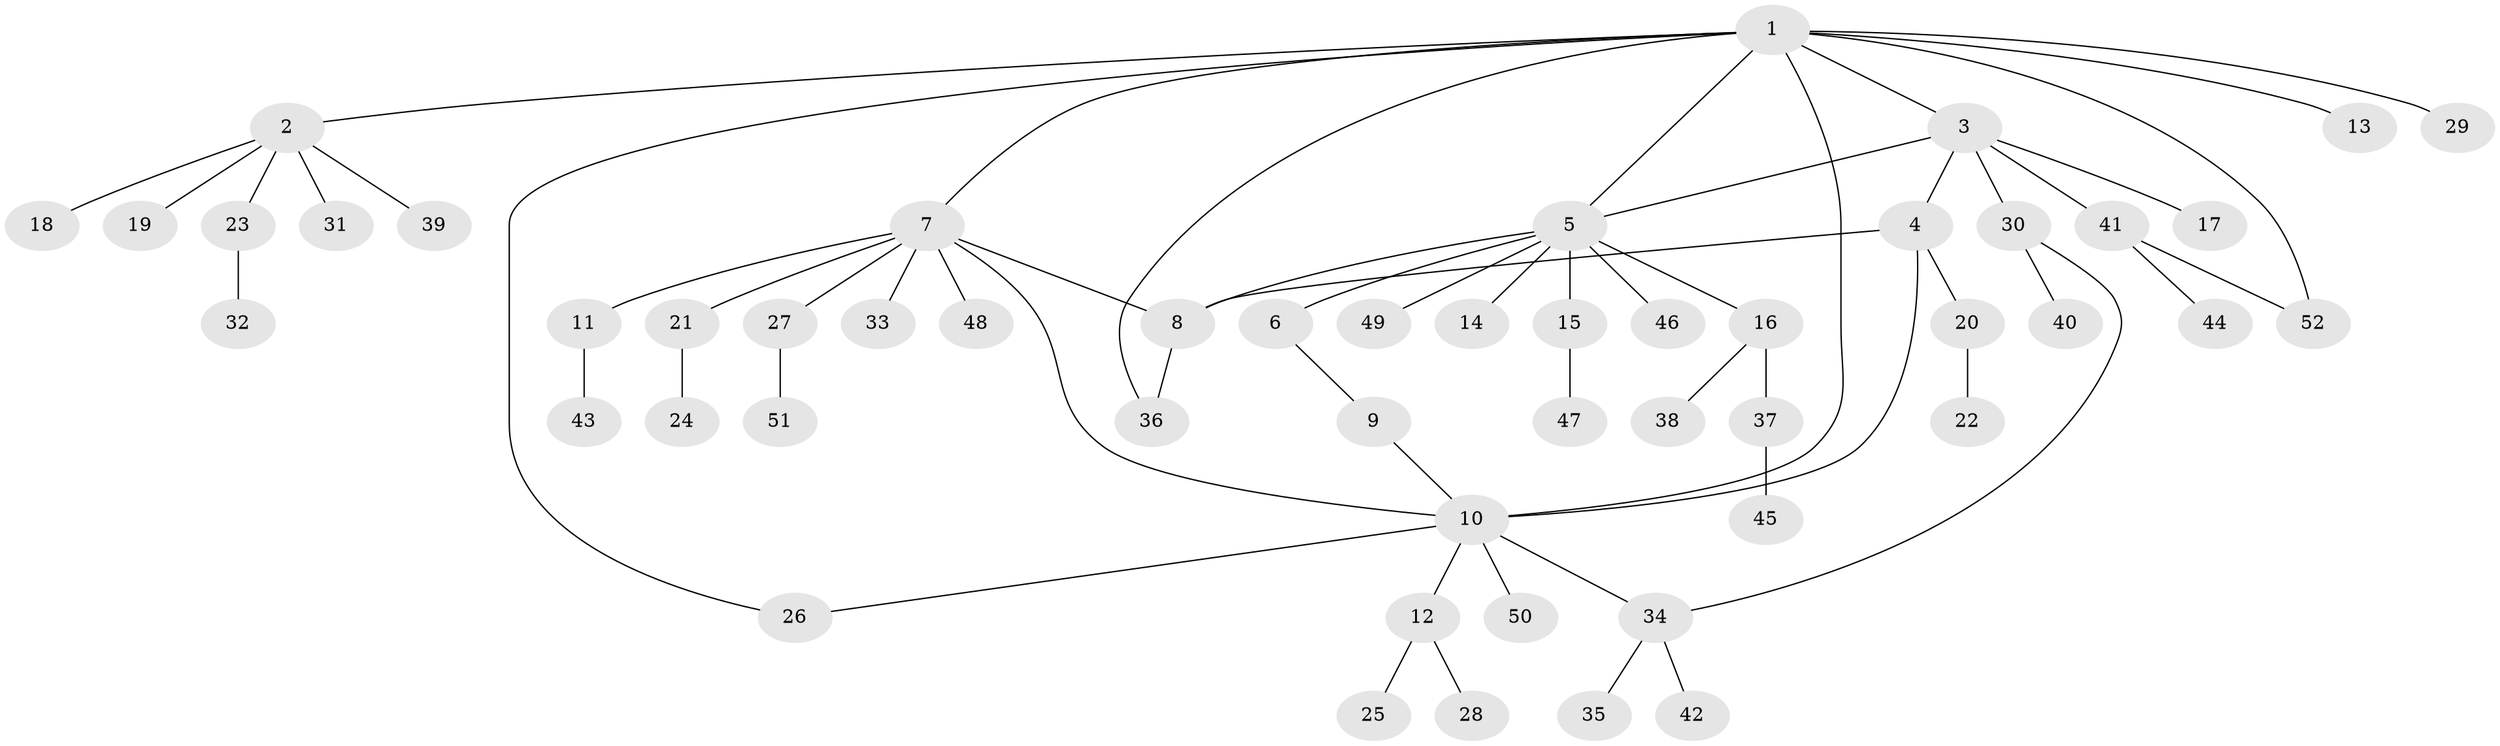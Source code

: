 // Generated by graph-tools (version 1.1) at 2025/37/03/09/25 02:37:31]
// undirected, 52 vertices, 61 edges
graph export_dot {
graph [start="1"]
  node [color=gray90,style=filled];
  1;
  2;
  3;
  4;
  5;
  6;
  7;
  8;
  9;
  10;
  11;
  12;
  13;
  14;
  15;
  16;
  17;
  18;
  19;
  20;
  21;
  22;
  23;
  24;
  25;
  26;
  27;
  28;
  29;
  30;
  31;
  32;
  33;
  34;
  35;
  36;
  37;
  38;
  39;
  40;
  41;
  42;
  43;
  44;
  45;
  46;
  47;
  48;
  49;
  50;
  51;
  52;
  1 -- 2;
  1 -- 3;
  1 -- 5;
  1 -- 7;
  1 -- 10;
  1 -- 13;
  1 -- 26;
  1 -- 29;
  1 -- 36;
  1 -- 52;
  2 -- 18;
  2 -- 19;
  2 -- 23;
  2 -- 31;
  2 -- 39;
  3 -- 4;
  3 -- 5;
  3 -- 17;
  3 -- 30;
  3 -- 41;
  4 -- 8;
  4 -- 10;
  4 -- 20;
  5 -- 6;
  5 -- 8;
  5 -- 14;
  5 -- 15;
  5 -- 16;
  5 -- 46;
  5 -- 49;
  6 -- 9;
  7 -- 8;
  7 -- 10;
  7 -- 11;
  7 -- 21;
  7 -- 27;
  7 -- 33;
  7 -- 48;
  8 -- 36;
  9 -- 10;
  10 -- 12;
  10 -- 26;
  10 -- 34;
  10 -- 50;
  11 -- 43;
  12 -- 25;
  12 -- 28;
  15 -- 47;
  16 -- 37;
  16 -- 38;
  20 -- 22;
  21 -- 24;
  23 -- 32;
  27 -- 51;
  30 -- 34;
  30 -- 40;
  34 -- 35;
  34 -- 42;
  37 -- 45;
  41 -- 44;
  41 -- 52;
}
